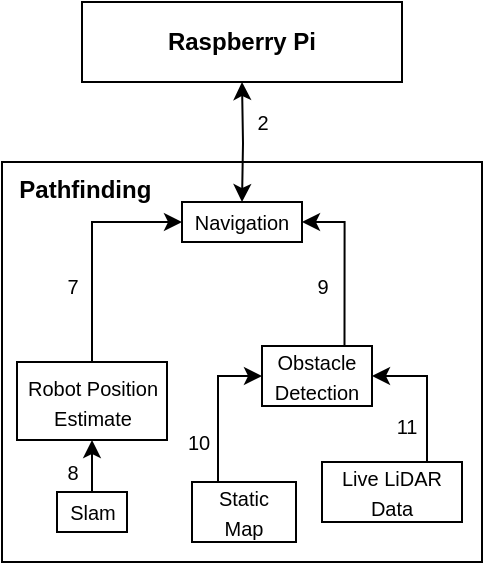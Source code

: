 <mxfile version="26.0.16">
  <diagram name="Page-1" id="trQdiBlen_foMQJMFfYV">
    <mxGraphModel dx="1434" dy="844" grid="1" gridSize="10" guides="1" tooltips="1" connect="1" arrows="1" fold="1" page="1" pageScale="1" pageWidth="850" pageHeight="1100" math="0" shadow="0">
      <root>
        <mxCell id="0" />
        <mxCell id="1" parent="0" />
        <mxCell id="NOaE37VPc0i63LTB-BPz-1" value="&lt;b&gt;Raspberry Pi&lt;/b&gt;" style="rounded=0;whiteSpace=wrap;html=1;fontStyle=1" parent="1" vertex="1">
          <mxGeometry x="320" y="240" width="160" height="40" as="geometry" />
        </mxCell>
        <mxCell id="yJ3yhxOb3OaTGg_4wgQc-15" value="&lt;span style=&quot;font-size: 10px;&quot;&gt;2&lt;/span&gt;" style="text;html=1;align=center;verticalAlign=middle;resizable=0;points=[];autosize=1;strokeColor=none;fillColor=none;spacing=-3;" parent="1" vertex="1">
          <mxGeometry x="400" y="290" width="20" height="20" as="geometry" />
        </mxCell>
        <mxCell id="K-YRUdZd7LCB-STNwwLy-19" value="&lt;b&gt;&amp;nbsp; Pathfinding&lt;/b&gt;" style="rounded=0;whiteSpace=wrap;html=1;align=left;verticalAlign=top;" parent="1" vertex="1">
          <mxGeometry x="280" y="320" width="240" height="200" as="geometry" />
        </mxCell>
        <mxCell id="K-YRUdZd7LCB-STNwwLy-20" value="&lt;font style=&quot;font-size: 10px;&quot;&gt;Navigation&lt;/font&gt;" style="rounded=0;whiteSpace=wrap;html=1;" parent="1" vertex="1">
          <mxGeometry x="370" y="340" width="60" height="20" as="geometry" />
        </mxCell>
        <mxCell id="K-YRUdZd7LCB-STNwwLy-21" style="edgeStyle=orthogonalEdgeStyle;rounded=0;orthogonalLoop=1;jettySize=auto;html=1;exitX=0.75;exitY=0;exitDx=0;exitDy=0;entryX=1;entryY=0.5;entryDx=0;entryDy=0;" parent="1" source="K-YRUdZd7LCB-STNwwLy-22" target="K-YRUdZd7LCB-STNwwLy-20" edge="1">
          <mxGeometry relative="1" as="geometry" />
        </mxCell>
        <mxCell id="K-YRUdZd7LCB-STNwwLy-22" value="&lt;font style=&quot;font-size: 10px;&quot;&gt;Obstacle&lt;/font&gt;&lt;div&gt;&lt;font style=&quot;font-size: 10px;&quot;&gt;Detection&lt;/font&gt;&lt;/div&gt;" style="rounded=0;whiteSpace=wrap;html=1;" parent="1" vertex="1">
          <mxGeometry x="410" y="412" width="55" height="30" as="geometry" />
        </mxCell>
        <mxCell id="K-YRUdZd7LCB-STNwwLy-23" style="edgeStyle=orthogonalEdgeStyle;rounded=0;orthogonalLoop=1;jettySize=auto;html=1;exitX=0.25;exitY=0;exitDx=0;exitDy=0;entryX=0;entryY=0.5;entryDx=0;entryDy=0;" parent="1" source="K-YRUdZd7LCB-STNwwLy-24" target="K-YRUdZd7LCB-STNwwLy-22" edge="1">
          <mxGeometry relative="1" as="geometry" />
        </mxCell>
        <mxCell id="K-YRUdZd7LCB-STNwwLy-24" value="&lt;span style=&quot;font-size: 10px;&quot;&gt;Static&lt;/span&gt;&lt;div&gt;&lt;span style=&quot;font-size: 10px;&quot;&gt;Map&lt;/span&gt;&lt;/div&gt;" style="rounded=0;whiteSpace=wrap;html=1;" parent="1" vertex="1">
          <mxGeometry x="375" y="480" width="52" height="30" as="geometry" />
        </mxCell>
        <mxCell id="K-YRUdZd7LCB-STNwwLy-25" style="edgeStyle=orthogonalEdgeStyle;rounded=0;orthogonalLoop=1;jettySize=auto;html=1;exitX=0.75;exitY=0;exitDx=0;exitDy=0;entryX=1;entryY=0.5;entryDx=0;entryDy=0;" parent="1" source="K-YRUdZd7LCB-STNwwLy-26" target="K-YRUdZd7LCB-STNwwLy-22" edge="1">
          <mxGeometry relative="1" as="geometry" />
        </mxCell>
        <mxCell id="K-YRUdZd7LCB-STNwwLy-26" value="&lt;span style=&quot;font-size: 10px;&quot;&gt;Live LiDAR&lt;/span&gt;&lt;div&gt;&lt;span style=&quot;font-size: 10px;&quot;&gt;Data&lt;/span&gt;&lt;/div&gt;" style="rounded=0;whiteSpace=wrap;html=1;" parent="1" vertex="1">
          <mxGeometry x="440" y="470" width="70" height="30" as="geometry" />
        </mxCell>
        <mxCell id="K-YRUdZd7LCB-STNwwLy-27" style="edgeStyle=orthogonalEdgeStyle;rounded=0;orthogonalLoop=1;jettySize=auto;html=1;exitX=0.5;exitY=0;exitDx=0;exitDy=0;entryX=0;entryY=0.5;entryDx=0;entryDy=0;" parent="1" source="K-YRUdZd7LCB-STNwwLy-28" target="K-YRUdZd7LCB-STNwwLy-20" edge="1">
          <mxGeometry relative="1" as="geometry" />
        </mxCell>
        <mxCell id="K-YRUdZd7LCB-STNwwLy-28" value="&lt;span style=&quot;font-size: 10px;&quot;&gt;Robot Position&lt;/span&gt;&lt;div&gt;&lt;span style=&quot;font-size: 10px;&quot;&gt;Estimate&lt;/span&gt;&lt;/div&gt;" style="rounded=0;whiteSpace=wrap;html=1;" parent="1" vertex="1">
          <mxGeometry x="287.5" y="420" width="75" height="39" as="geometry" />
        </mxCell>
        <mxCell id="K-YRUdZd7LCB-STNwwLy-29" style="edgeStyle=orthogonalEdgeStyle;rounded=0;orthogonalLoop=1;jettySize=auto;html=1;exitX=0.5;exitY=0;exitDx=0;exitDy=0;entryX=0.5;entryY=1;entryDx=0;entryDy=0;" parent="1" source="K-YRUdZd7LCB-STNwwLy-30" target="K-YRUdZd7LCB-STNwwLy-28" edge="1">
          <mxGeometry relative="1" as="geometry" />
        </mxCell>
        <mxCell id="K-YRUdZd7LCB-STNwwLy-30" value="&lt;font style=&quot;font-size: 10px;&quot;&gt;Slam&lt;/font&gt;" style="rounded=0;whiteSpace=wrap;html=1;" parent="1" vertex="1">
          <mxGeometry x="307.5" y="485" width="35" height="20" as="geometry" />
        </mxCell>
        <mxCell id="K-YRUdZd7LCB-STNwwLy-31" value="&lt;font style=&quot;font-size: 10px;&quot;&gt;9&lt;/font&gt;" style="text;html=1;align=center;verticalAlign=middle;resizable=0;points=[];autosize=1;strokeColor=none;fillColor=none;spacing=-3;" parent="1" vertex="1">
          <mxGeometry x="430" y="372" width="20" height="20" as="geometry" />
        </mxCell>
        <mxCell id="K-YRUdZd7LCB-STNwwLy-32" value="&lt;font style=&quot;font-size: 10px;&quot;&gt;7&lt;/font&gt;" style="text;html=1;align=center;verticalAlign=middle;resizable=0;points=[];autosize=1;strokeColor=none;fillColor=none;spacing=-3;" parent="1" vertex="1">
          <mxGeometry x="304.5" y="372" width="20" height="20" as="geometry" />
        </mxCell>
        <mxCell id="K-YRUdZd7LCB-STNwwLy-33" value="&lt;font style=&quot;font-size: 10px;&quot;&gt;8&lt;/font&gt;" style="text;html=1;align=center;verticalAlign=middle;resizable=0;points=[];autosize=1;strokeColor=none;fillColor=none;spacing=-3;" parent="1" vertex="1">
          <mxGeometry x="304.5" y="465" width="20" height="20" as="geometry" />
        </mxCell>
        <mxCell id="K-YRUdZd7LCB-STNwwLy-34" value="&lt;font style=&quot;font-size: 10px;&quot;&gt;10&lt;/font&gt;" style="text;html=1;align=center;verticalAlign=middle;resizable=0;points=[];autosize=1;strokeColor=none;fillColor=none;spacing=-3;" parent="1" vertex="1">
          <mxGeometry x="368" y="450" width="20" height="20" as="geometry" />
        </mxCell>
        <mxCell id="K-YRUdZd7LCB-STNwwLy-35" value="&lt;font style=&quot;font-size: 10px;&quot;&gt;11&lt;/font&gt;" style="text;html=1;align=center;verticalAlign=middle;resizable=0;points=[];autosize=1;strokeColor=none;fillColor=none;spacing=-3;" parent="1" vertex="1">
          <mxGeometry x="472" y="442" width="20" height="20" as="geometry" />
        </mxCell>
        <mxCell id="K-YRUdZd7LCB-STNwwLy-36" style="edgeStyle=orthogonalEdgeStyle;rounded=0;orthogonalLoop=1;jettySize=auto;html=1;startArrow=classic;startFill=1;entryX=0.5;entryY=0;entryDx=0;entryDy=0;" parent="1" edge="1" target="K-YRUdZd7LCB-STNwwLy-20">
          <mxGeometry relative="1" as="geometry">
            <mxPoint x="400" y="280" as="sourcePoint" />
            <mxPoint x="400" y="360" as="targetPoint" />
          </mxGeometry>
        </mxCell>
      </root>
    </mxGraphModel>
  </diagram>
</mxfile>
